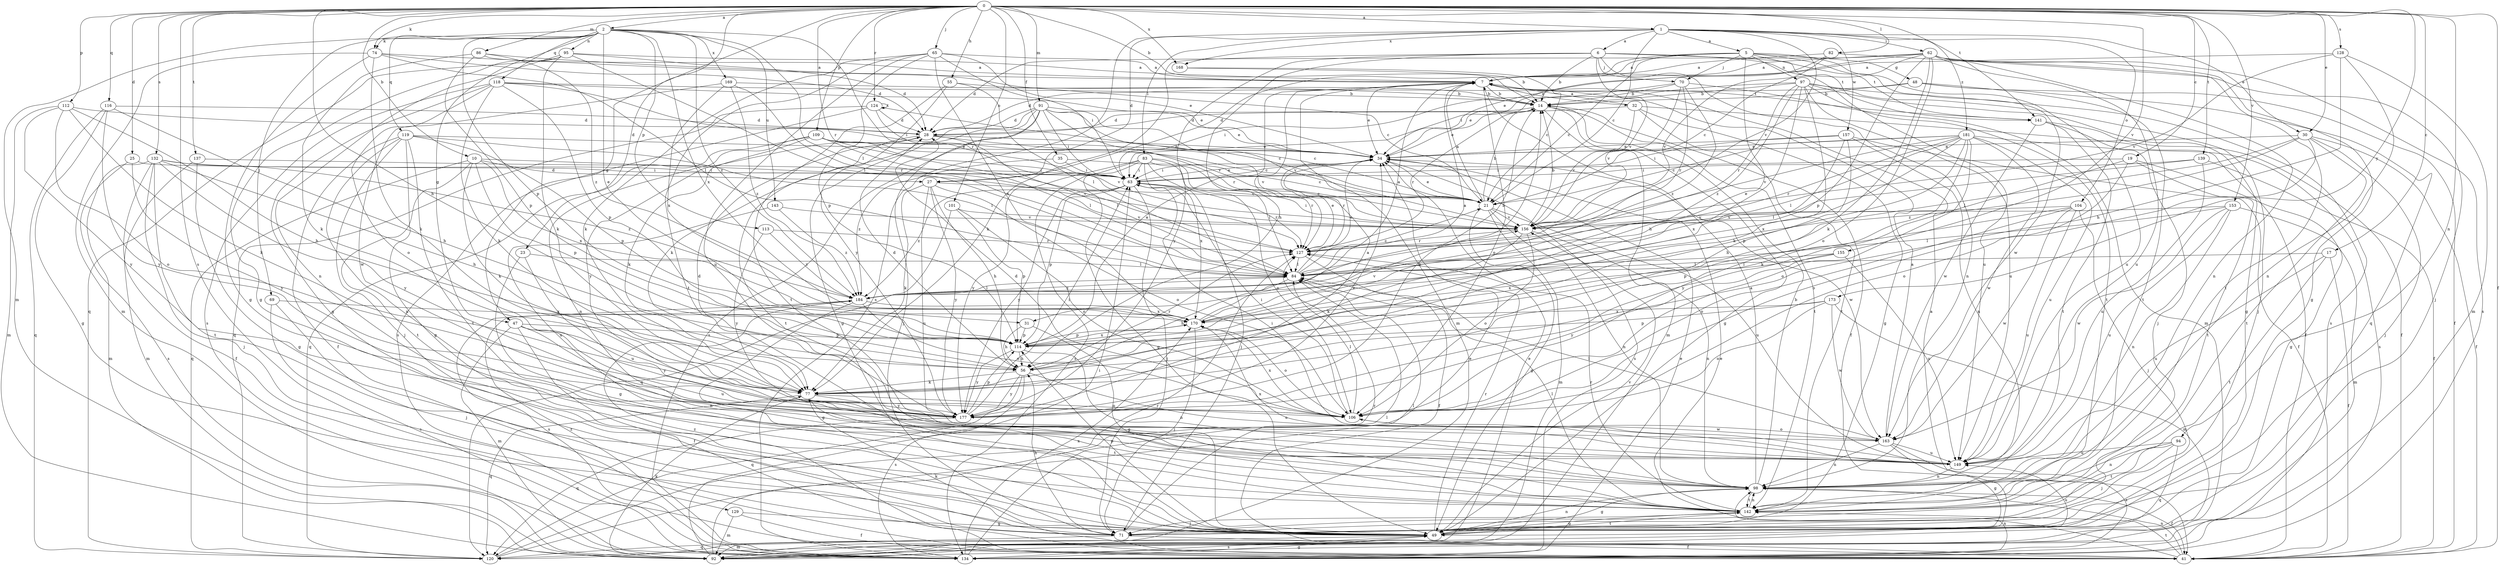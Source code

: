 digraph  {
0;
1;
2;
5;
6;
7;
10;
14;
17;
19;
21;
23;
25;
27;
28;
30;
31;
32;
34;
35;
41;
47;
48;
49;
55;
56;
62;
63;
65;
69;
70;
71;
74;
77;
82;
83;
84;
86;
91;
92;
94;
95;
97;
98;
101;
104;
106;
109;
112;
113;
114;
116;
118;
119;
120;
124;
127;
128;
129;
132;
134;
137;
139;
141;
142;
143;
149;
153;
155;
156;
157;
163;
168;
169;
170;
173;
177;
181;
184;
0 -> 1  [label=a];
0 -> 2  [label=a];
0 -> 10  [label=b];
0 -> 14  [label=b];
0 -> 17  [label=c];
0 -> 19  [label=c];
0 -> 23  [label=d];
0 -> 25  [label=d];
0 -> 30  [label=e];
0 -> 35  [label=f];
0 -> 41  [label=f];
0 -> 47  [label=g];
0 -> 55  [label=h];
0 -> 56  [label=h];
0 -> 65  [label=j];
0 -> 74  [label=k];
0 -> 82  [label=l];
0 -> 86  [label=m];
0 -> 91  [label=m];
0 -> 94  [label=n];
0 -> 101  [label=o];
0 -> 109  [label=p];
0 -> 112  [label=p];
0 -> 116  [label=q];
0 -> 124  [label=r];
0 -> 127  [label=r];
0 -> 128  [label=s];
0 -> 129  [label=s];
0 -> 132  [label=s];
0 -> 137  [label=t];
0 -> 139  [label=t];
0 -> 141  [label=t];
0 -> 153  [label=v];
0 -> 155  [label=v];
0 -> 168  [label=x];
0 -> 173  [label=y];
1 -> 5  [label=a];
1 -> 6  [label=a];
1 -> 21  [label=c];
1 -> 27  [label=d];
1 -> 30  [label=e];
1 -> 62  [label=i];
1 -> 83  [label=l];
1 -> 104  [label=o];
1 -> 134  [label=s];
1 -> 156  [label=v];
1 -> 157  [label=w];
1 -> 168  [label=x];
1 -> 181  [label=z];
2 -> 31  [label=e];
2 -> 47  [label=g];
2 -> 69  [label=j];
2 -> 74  [label=k];
2 -> 84  [label=l];
2 -> 92  [label=m];
2 -> 95  [label=n];
2 -> 113  [label=p];
2 -> 114  [label=p];
2 -> 118  [label=q];
2 -> 119  [label=q];
2 -> 127  [label=r];
2 -> 143  [label=u];
2 -> 169  [label=x];
2 -> 170  [label=x];
2 -> 184  [label=z];
5 -> 7  [label=a];
5 -> 21  [label=c];
5 -> 27  [label=d];
5 -> 31  [label=e];
5 -> 48  [label=g];
5 -> 70  [label=j];
5 -> 97  [label=n];
5 -> 141  [label=t];
5 -> 149  [label=u];
5 -> 163  [label=w];
6 -> 14  [label=b];
6 -> 56  [label=h];
6 -> 70  [label=j];
6 -> 77  [label=k];
6 -> 98  [label=n];
6 -> 141  [label=t];
6 -> 149  [label=u];
6 -> 156  [label=v];
6 -> 177  [label=y];
7 -> 14  [label=b];
7 -> 32  [label=e];
7 -> 34  [label=e];
7 -> 92  [label=m];
7 -> 106  [label=o];
7 -> 141  [label=t];
10 -> 27  [label=d];
10 -> 77  [label=k];
10 -> 114  [label=p];
10 -> 120  [label=q];
10 -> 142  [label=t];
10 -> 156  [label=v];
10 -> 170  [label=x];
14 -> 28  [label=d];
14 -> 34  [label=e];
14 -> 41  [label=f];
14 -> 49  [label=g];
14 -> 92  [label=m];
14 -> 127  [label=r];
14 -> 142  [label=t];
17 -> 41  [label=f];
17 -> 84  [label=l];
17 -> 142  [label=t];
17 -> 149  [label=u];
19 -> 49  [label=g];
19 -> 63  [label=i];
19 -> 106  [label=o];
19 -> 142  [label=t];
19 -> 177  [label=y];
21 -> 7  [label=a];
21 -> 14  [label=b];
21 -> 34  [label=e];
21 -> 49  [label=g];
21 -> 92  [label=m];
21 -> 98  [label=n];
21 -> 149  [label=u];
21 -> 156  [label=v];
23 -> 49  [label=g];
23 -> 84  [label=l];
23 -> 149  [label=u];
25 -> 63  [label=i];
25 -> 134  [label=s];
25 -> 177  [label=y];
27 -> 21  [label=c];
27 -> 56  [label=h];
27 -> 77  [label=k];
27 -> 106  [label=o];
27 -> 149  [label=u];
27 -> 177  [label=y];
28 -> 34  [label=e];
28 -> 84  [label=l];
28 -> 142  [label=t];
28 -> 156  [label=v];
28 -> 177  [label=y];
30 -> 34  [label=e];
30 -> 41  [label=f];
30 -> 71  [label=j];
30 -> 84  [label=l];
30 -> 106  [label=o];
30 -> 142  [label=t];
30 -> 184  [label=z];
31 -> 49  [label=g];
31 -> 56  [label=h];
31 -> 114  [label=p];
32 -> 7  [label=a];
32 -> 28  [label=d];
32 -> 41  [label=f];
32 -> 49  [label=g];
32 -> 142  [label=t];
32 -> 156  [label=v];
34 -> 63  [label=i];
34 -> 127  [label=r];
34 -> 134  [label=s];
34 -> 163  [label=w];
35 -> 21  [label=c];
35 -> 63  [label=i];
35 -> 184  [label=z];
41 -> 34  [label=e];
41 -> 77  [label=k];
41 -> 98  [label=n];
41 -> 142  [label=t];
41 -> 184  [label=z];
47 -> 41  [label=f];
47 -> 92  [label=m];
47 -> 98  [label=n];
47 -> 114  [label=p];
47 -> 149  [label=u];
47 -> 177  [label=y];
48 -> 14  [label=b];
48 -> 28  [label=d];
48 -> 41  [label=f];
48 -> 120  [label=q];
48 -> 142  [label=t];
49 -> 7  [label=a];
49 -> 98  [label=n];
49 -> 114  [label=p];
49 -> 120  [label=q];
49 -> 127  [label=r];
49 -> 134  [label=s];
49 -> 142  [label=t];
49 -> 149  [label=u];
49 -> 156  [label=v];
55 -> 14  [label=b];
55 -> 84  [label=l];
55 -> 142  [label=t];
55 -> 177  [label=y];
56 -> 28  [label=d];
56 -> 77  [label=k];
56 -> 120  [label=q];
56 -> 127  [label=r];
56 -> 134  [label=s];
56 -> 149  [label=u];
56 -> 177  [label=y];
62 -> 7  [label=a];
62 -> 28  [label=d];
62 -> 34  [label=e];
62 -> 49  [label=g];
62 -> 77  [label=k];
62 -> 98  [label=n];
62 -> 106  [label=o];
62 -> 114  [label=p];
62 -> 134  [label=s];
62 -> 142  [label=t];
62 -> 149  [label=u];
62 -> 156  [label=v];
63 -> 21  [label=c];
63 -> 34  [label=e];
63 -> 71  [label=j];
63 -> 114  [label=p];
63 -> 127  [label=r];
63 -> 177  [label=y];
63 -> 184  [label=z];
65 -> 7  [label=a];
65 -> 34  [label=e];
65 -> 63  [label=i];
65 -> 77  [label=k];
65 -> 114  [label=p];
65 -> 142  [label=t];
65 -> 149  [label=u];
65 -> 170  [label=x];
69 -> 71  [label=j];
69 -> 134  [label=s];
69 -> 170  [label=x];
70 -> 14  [label=b];
70 -> 63  [label=i];
70 -> 92  [label=m];
70 -> 127  [label=r];
70 -> 156  [label=v];
70 -> 184  [label=z];
71 -> 41  [label=f];
71 -> 56  [label=h];
71 -> 84  [label=l];
71 -> 92  [label=m];
74 -> 7  [label=a];
74 -> 28  [label=d];
74 -> 49  [label=g];
74 -> 77  [label=k];
74 -> 84  [label=l];
74 -> 92  [label=m];
77 -> 106  [label=o];
77 -> 120  [label=q];
77 -> 142  [label=t];
77 -> 177  [label=y];
82 -> 7  [label=a];
82 -> 21  [label=c];
82 -> 63  [label=i];
82 -> 71  [label=j];
83 -> 49  [label=g];
83 -> 63  [label=i];
83 -> 71  [label=j];
83 -> 84  [label=l];
83 -> 106  [label=o];
83 -> 127  [label=r];
83 -> 134  [label=s];
83 -> 170  [label=x];
83 -> 177  [label=y];
84 -> 7  [label=a];
84 -> 21  [label=c];
84 -> 34  [label=e];
84 -> 56  [label=h];
84 -> 184  [label=z];
86 -> 7  [label=a];
86 -> 21  [label=c];
86 -> 77  [label=k];
86 -> 114  [label=p];
86 -> 184  [label=z];
91 -> 21  [label=c];
91 -> 28  [label=d];
91 -> 34  [label=e];
91 -> 49  [label=g];
91 -> 63  [label=i];
91 -> 71  [label=j];
91 -> 77  [label=k];
91 -> 127  [label=r];
91 -> 134  [label=s];
91 -> 156  [label=v];
92 -> 34  [label=e];
92 -> 63  [label=i];
92 -> 77  [label=k];
92 -> 127  [label=r];
94 -> 71  [label=j];
94 -> 98  [label=n];
94 -> 120  [label=q];
94 -> 142  [label=t];
94 -> 149  [label=u];
95 -> 7  [label=a];
95 -> 28  [label=d];
95 -> 49  [label=g];
95 -> 77  [label=k];
95 -> 84  [label=l];
95 -> 98  [label=n];
95 -> 120  [label=q];
97 -> 14  [label=b];
97 -> 34  [label=e];
97 -> 49  [label=g];
97 -> 56  [label=h];
97 -> 71  [label=j];
97 -> 77  [label=k];
97 -> 127  [label=r];
97 -> 134  [label=s];
97 -> 142  [label=t];
97 -> 149  [label=u];
97 -> 184  [label=z];
98 -> 7  [label=a];
98 -> 14  [label=b];
98 -> 41  [label=f];
98 -> 49  [label=g];
98 -> 142  [label=t];
101 -> 106  [label=o];
101 -> 114  [label=p];
101 -> 120  [label=q];
101 -> 156  [label=v];
104 -> 71  [label=j];
104 -> 106  [label=o];
104 -> 114  [label=p];
104 -> 149  [label=u];
104 -> 156  [label=v];
104 -> 163  [label=w];
106 -> 28  [label=d];
106 -> 63  [label=i];
106 -> 84  [label=l];
106 -> 163  [label=w];
106 -> 170  [label=x];
109 -> 21  [label=c];
109 -> 34  [label=e];
109 -> 77  [label=k];
109 -> 84  [label=l];
109 -> 98  [label=n];
109 -> 120  [label=q];
109 -> 156  [label=v];
112 -> 28  [label=d];
112 -> 56  [label=h];
112 -> 77  [label=k];
112 -> 92  [label=m];
112 -> 106  [label=o];
112 -> 177  [label=y];
113 -> 127  [label=r];
113 -> 177  [label=y];
113 -> 184  [label=z];
114 -> 7  [label=a];
114 -> 56  [label=h];
114 -> 98  [label=n];
114 -> 170  [label=x];
114 -> 177  [label=y];
116 -> 28  [label=d];
116 -> 49  [label=g];
116 -> 56  [label=h];
116 -> 120  [label=q];
116 -> 177  [label=y];
118 -> 14  [label=b];
118 -> 34  [label=e];
118 -> 49  [label=g];
118 -> 63  [label=i];
118 -> 77  [label=k];
118 -> 106  [label=o];
118 -> 114  [label=p];
118 -> 134  [label=s];
119 -> 34  [label=e];
119 -> 41  [label=f];
119 -> 49  [label=g];
119 -> 71  [label=j];
119 -> 84  [label=l];
119 -> 98  [label=n];
119 -> 114  [label=p];
119 -> 142  [label=t];
120 -> 34  [label=e];
120 -> 127  [label=r];
124 -> 21  [label=c];
124 -> 28  [label=d];
124 -> 120  [label=q];
124 -> 134  [label=s];
124 -> 156  [label=v];
124 -> 124  [label=t];
127 -> 34  [label=e];
127 -> 41  [label=f];
127 -> 84  [label=l];
128 -> 7  [label=a];
128 -> 56  [label=h];
128 -> 92  [label=m];
128 -> 98  [label=n];
128 -> 156  [label=v];
129 -> 41  [label=f];
129 -> 49  [label=g];
129 -> 92  [label=m];
132 -> 41  [label=f];
132 -> 56  [label=h];
132 -> 63  [label=i];
132 -> 71  [label=j];
132 -> 92  [label=m];
132 -> 142  [label=t];
132 -> 177  [label=y];
132 -> 184  [label=z];
134 -> 34  [label=e];
134 -> 49  [label=g];
134 -> 84  [label=l];
134 -> 98  [label=n];
134 -> 170  [label=x];
134 -> 184  [label=z];
137 -> 49  [label=g];
137 -> 63  [label=i];
137 -> 92  [label=m];
139 -> 41  [label=f];
139 -> 63  [label=i];
139 -> 84  [label=l];
139 -> 149  [label=u];
141 -> 41  [label=f];
141 -> 71  [label=j];
141 -> 142  [label=t];
141 -> 163  [label=w];
142 -> 49  [label=g];
142 -> 71  [label=j];
142 -> 84  [label=l];
142 -> 98  [label=n];
142 -> 127  [label=r];
143 -> 149  [label=u];
143 -> 156  [label=v];
143 -> 184  [label=z];
149 -> 63  [label=i];
149 -> 98  [label=n];
149 -> 170  [label=x];
153 -> 84  [label=l];
153 -> 92  [label=m];
153 -> 98  [label=n];
153 -> 149  [label=u];
153 -> 156  [label=v];
153 -> 163  [label=w];
155 -> 84  [label=l];
155 -> 149  [label=u];
155 -> 170  [label=x];
155 -> 177  [label=y];
156 -> 14  [label=b];
156 -> 63  [label=i];
156 -> 77  [label=k];
156 -> 98  [label=n];
156 -> 106  [label=o];
156 -> 127  [label=r];
157 -> 34  [label=e];
157 -> 41  [label=f];
157 -> 56  [label=h];
157 -> 63  [label=i];
157 -> 98  [label=n];
157 -> 170  [label=x];
163 -> 7  [label=a];
163 -> 49  [label=g];
163 -> 84  [label=l];
163 -> 98  [label=n];
163 -> 106  [label=o];
163 -> 134  [label=s];
163 -> 149  [label=u];
168 -> 14  [label=b];
168 -> 21  [label=c];
169 -> 14  [label=b];
169 -> 127  [label=r];
169 -> 163  [label=w];
169 -> 170  [label=x];
169 -> 184  [label=z];
170 -> 7  [label=a];
170 -> 71  [label=j];
170 -> 106  [label=o];
170 -> 114  [label=p];
170 -> 156  [label=v];
173 -> 92  [label=m];
173 -> 106  [label=o];
173 -> 114  [label=p];
173 -> 163  [label=w];
173 -> 170  [label=x];
177 -> 7  [label=a];
177 -> 14  [label=b];
177 -> 28  [label=d];
177 -> 34  [label=e];
177 -> 63  [label=i];
177 -> 114  [label=p];
177 -> 120  [label=q];
181 -> 21  [label=c];
181 -> 34  [label=e];
181 -> 77  [label=k];
181 -> 84  [label=l];
181 -> 106  [label=o];
181 -> 114  [label=p];
181 -> 127  [label=r];
181 -> 134  [label=s];
181 -> 149  [label=u];
181 -> 156  [label=v];
181 -> 163  [label=w];
181 -> 170  [label=x];
184 -> 14  [label=b];
184 -> 49  [label=g];
184 -> 84  [label=l];
184 -> 106  [label=o];
184 -> 134  [label=s];
184 -> 170  [label=x];
}
